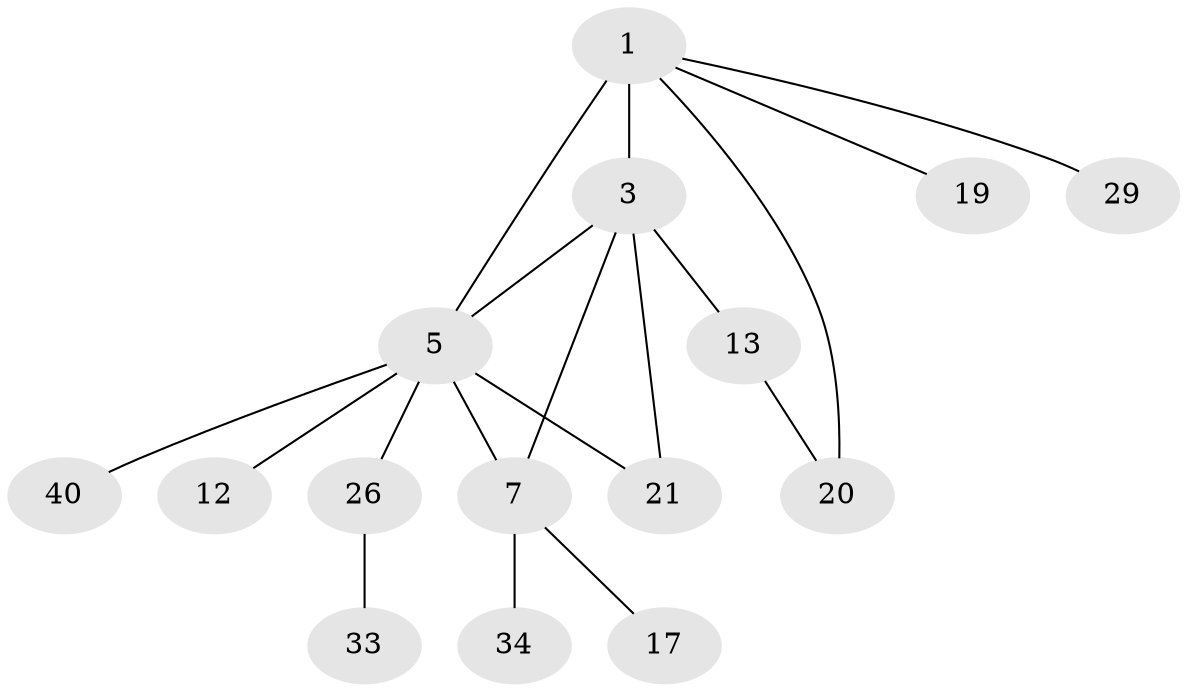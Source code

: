 // original degree distribution, {7: 0.09615384615384616, 4: 0.057692307692307696, 6: 0.019230769230769232, 5: 0.038461538461538464, 2: 0.34615384615384615, 3: 0.057692307692307696, 1: 0.38461538461538464}
// Generated by graph-tools (version 1.1) at 2025/19/03/04/25 18:19:42]
// undirected, 15 vertices, 18 edges
graph export_dot {
graph [start="1"]
  node [color=gray90,style=filled];
  1 [super="+10+42+2"];
  3 [super="+28+37+45+6+16+4"];
  5 [super="+9"];
  7 [super="+41+22+15+11"];
  12 [super="+35"];
  13 [super="+39"];
  17 [super="+25"];
  19;
  20;
  21;
  26 [super="+32"];
  29;
  33 [super="+38+44"];
  34 [super="+51"];
  40;
  1 -- 19;
  1 -- 20;
  1 -- 29;
  1 -- 3 [weight=7];
  1 -- 5 [weight=2];
  3 -- 13;
  3 -- 5;
  3 -- 21;
  3 -- 7;
  5 -- 7 [weight=2];
  5 -- 21;
  5 -- 40;
  5 -- 26;
  5 -- 12;
  7 -- 34;
  7 -- 17;
  13 -- 20;
  26 -- 33;
}
